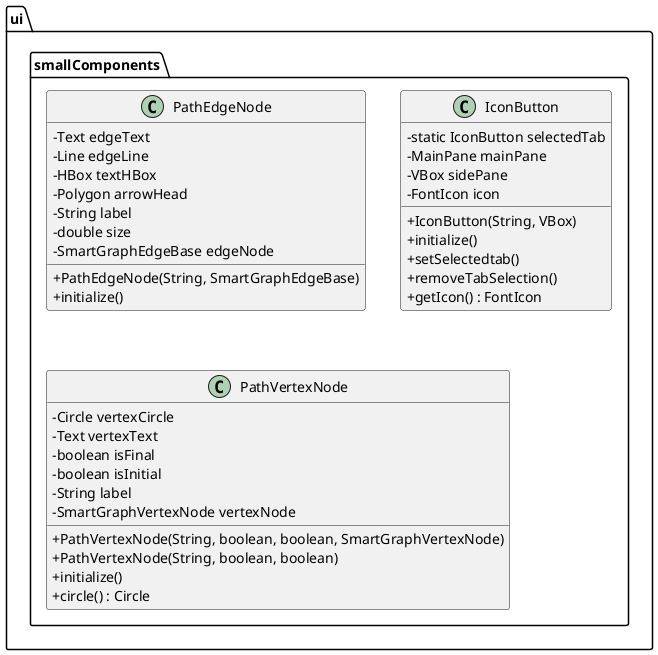 @startuml
package ui.smallComponents {
  skinparam classAttributeIconSize 0  
    class PathEdgeNode {
        - Text edgeText
        - Line edgeLine
        - HBox textHBox
        - Polygon arrowHead
        - String label
        - double size
        - SmartGraphEdgeBase edgeNode
        + PathEdgeNode(String, SmartGraphEdgeBase)
        + initialize()
    }
    class IconButton {
        - static IconButton selectedTab
        - MainPane mainPane
        - VBox sidePane
        - FontIcon icon
        + IconButton(String, VBox)
        + initialize()
        + setSelectedtab()
        + removeTabSelection()
        + getIcon() : FontIcon
    }
    class PathVertexNode {
    - Circle vertexCircle
    - Text vertexText
    - boolean isFinal
    - boolean isInitial
    - String label
    - SmartGraphVertexNode vertexNode
    + PathVertexNode(String, boolean, boolean, SmartGraphVertexNode)
    + PathVertexNode(String, boolean, boolean)
    + initialize()
    + circle() : Circle
}

}
@enduml